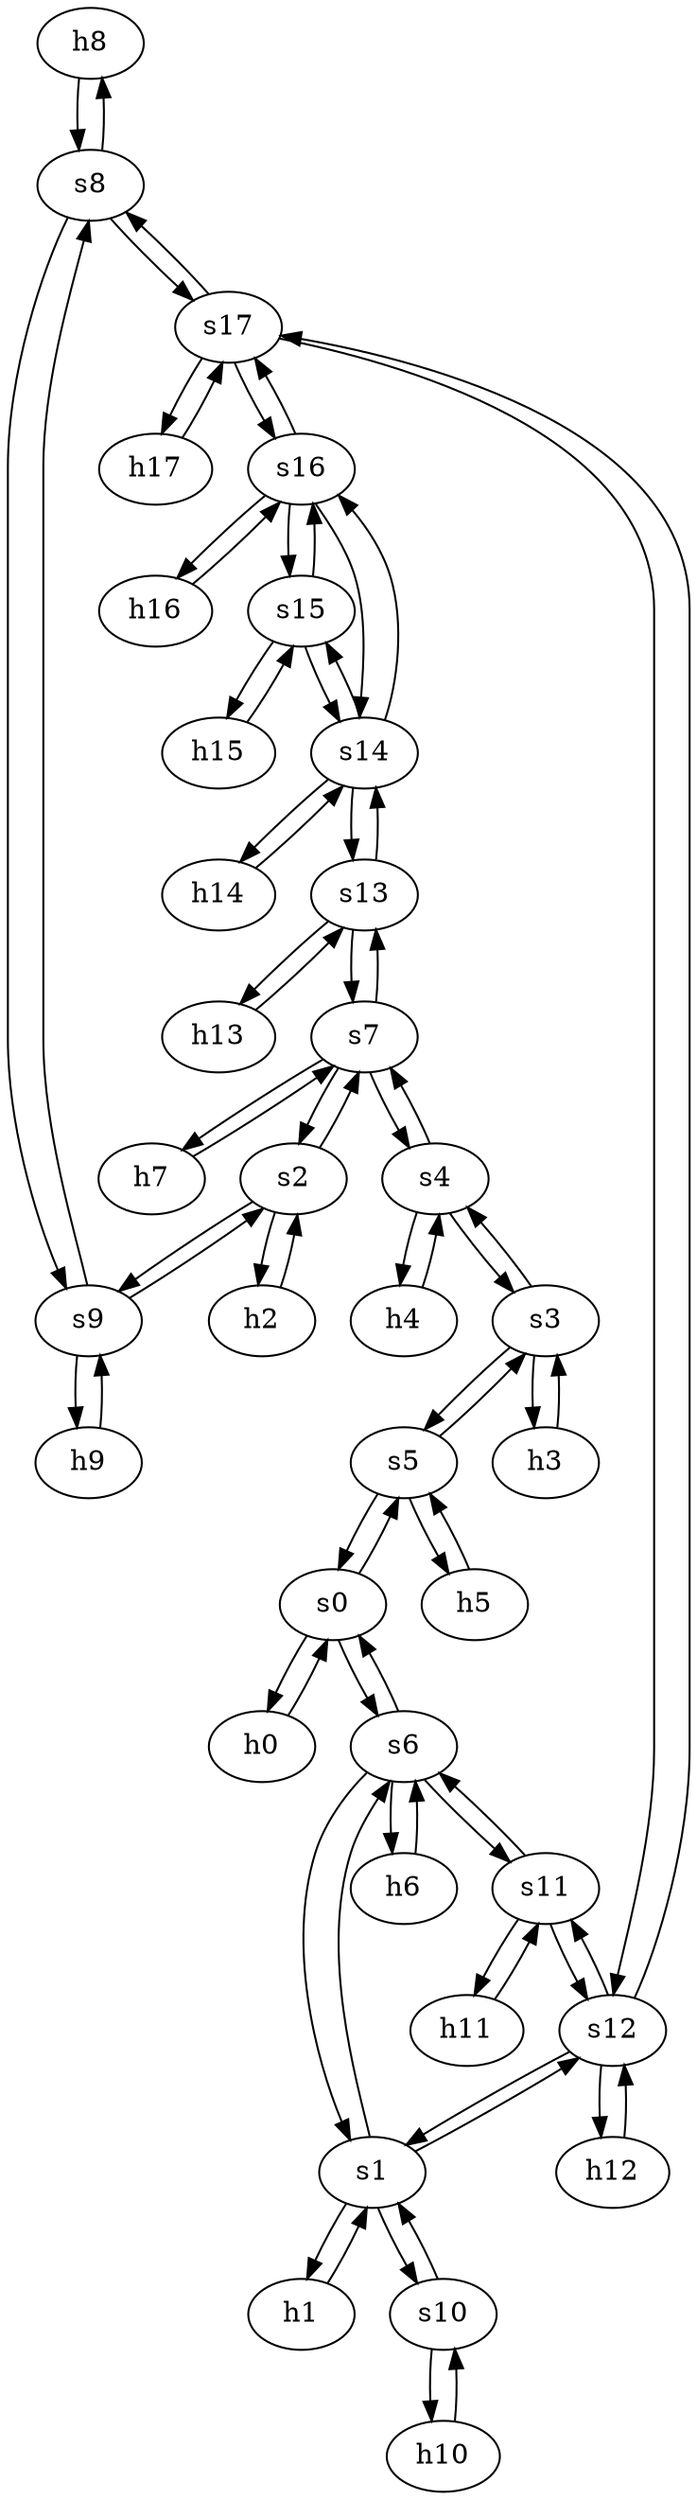 strict digraph "Hibernia Atlantic (N. Ireland)" {
	h8	 [ip="111.0.8.8",
		mac="00:00:00:00:8:8",
		type=host];
	s8	 [id=8,
		type=switch];
	h8 -> s8	 [capacity="1Gbps",
		cost=1,
		dst_port=1,
		src_port=1];
	h9	 [ip="111.0.9.9",
		mac="00:00:00:00:9:9",
		type=host];
	s9	 [id=9,
		type=switch];
	h9 -> s9	 [capacity="1Gbps",
		cost=1,
		dst_port=1,
		src_port=1];
	h2	 [ip="111.0.2.2",
		mac="00:00:00:00:2:2",
		type=host];
	s2	 [id=2,
		type=switch];
	h2 -> s2	 [capacity="1Gbps",
		cost=1,
		dst_port=1,
		src_port=1];
	h3	 [ip="111.0.3.3",
		mac="00:00:00:00:3:3",
		type=host];
	s3	 [id=3,
		type=switch];
	h3 -> s3	 [capacity="1Gbps",
		cost=1,
		dst_port=1,
		src_port=1];
	h0	 [ip="111.0.0.0",
		mac="00:00:00:00:0:0",
		type=host];
	s0	 [id=0,
		type=switch];
	h0 -> s0	 [capacity="1Gbps",
		cost=1,
		dst_port=1,
		src_port=1];
	h1	 [ip="111.0.1.1",
		mac="00:00:00:00:1:1",
		type=host];
	s1	 [id=1,
		type=switch];
	h1 -> s1	 [capacity="1Gbps",
		cost=1,
		dst_port=1,
		src_port=1];
	h6	 [ip="111.0.6.6",
		mac="00:00:00:00:6:6",
		type=host];
	s6	 [id=6,
		type=switch];
	h6 -> s6	 [capacity="1Gbps",
		cost=1,
		dst_port=1,
		src_port=1];
	h7	 [ip="111.0.7.7",
		mac="00:00:00:00:7:7",
		type=host];
	s7	 [id=7,
		type=switch];
	h7 -> s7	 [capacity="1Gbps",
		cost=1,
		dst_port=1,
		src_port=1];
	h4	 [ip="111.0.4.4",
		mac="00:00:00:00:4:4",
		type=host];
	s4	 [id=4,
		type=switch];
	h4 -> s4	 [capacity="1Gbps",
		cost=1,
		dst_port=1,
		src_port=1];
	h5	 [ip="111.0.5.5",
		mac="00:00:00:00:5:5",
		type=host];
	s5	 [id=5,
		type=switch];
	h5 -> s5	 [capacity="1Gbps",
		cost=1,
		dst_port=1,
		src_port=1];
	s9 -> s2	 [capacity="1Gbps",
		cost=1,
		dst_port=2,
		src_port=2];
	s9 -> s8	 [capacity="1Gbps",
		cost=1,
		dst_port=2,
		src_port=3];
	s9 -> h9	 [capacity="1Gbps",
		cost=1,
		dst_port=1,
		src_port=1];
	s8 -> h8	 [capacity="1Gbps",
		cost=1,
		dst_port=1,
		src_port=1];
	s8 -> s9	 [capacity="1Gbps",
		cost=1,
		dst_port=3,
		src_port=2];
	s17	 [id=17,
		type=switch];
	s8 -> s17	 [capacity="1Gbps",
		cost=1,
		dst_port=2,
		src_port=3];
	s3 -> s4	 [capacity="1Gbps",
		cost=1,
		dst_port=2,
		src_port=2];
	s3 -> h3	 [capacity="1Gbps",
		cost=1,
		dst_port=1,
		src_port=1];
	s3 -> s5	 [capacity="1Gbps",
		cost=1,
		dst_port=3,
		src_port=3];
	s2 -> s9	 [capacity="1Gbps",
		cost=1,
		dst_port=2,
		src_port=2];
	s2 -> s7	 [capacity="1Gbps",
		cost=1,
		dst_port=2,
		src_port=3];
	s2 -> h2	 [capacity="1Gbps",
		cost=1,
		dst_port=1,
		src_port=1];
	s1 -> s6	 [capacity="1Gbps",
		cost=1,
		dst_port=3,
		src_port=5];
	s12	 [id=12,
		type=switch];
	s1 -> s12	 [capacity="1Gbps",
		cost=1,
		dst_port=2,
		src_port=4];
	s10	 [id=10,
		type=switch];
	s1 -> s10	 [capacity="1Gbps",
		cost=1,
		dst_port=3,
		src_port=3];
	s1 -> h1	 [capacity="1Gbps",
		cost=1,
		dst_port=1,
		src_port=1];
	s0 -> s6	 [capacity="1Gbps",
		cost=1,
		dst_port=2,
		src_port=3];
	s0 -> h0	 [capacity="1Gbps",
		cost=1,
		dst_port=1,
		src_port=1];
	s0 -> s5	 [capacity="1Gbps",
		cost=1,
		dst_port=2,
		src_port=2];
	s7 -> s2	 [capacity="1Gbps",
		cost=1,
		dst_port=3,
		src_port=2];
	s7 -> s4	 [capacity="1Gbps",
		cost=1,
		dst_port=3,
		src_port=3];
	s7 -> h7	 [capacity="1Gbps",
		cost=1,
		dst_port=1,
		src_port=1];
	s13	 [id=13,
		type=switch];
	s7 -> s13	 [capacity="1Gbps",
		cost=1,
		dst_port=2,
		src_port=4];
	s6 -> s1	 [capacity="1Gbps",
		cost=1,
		dst_port=5,
		src_port=3];
	s6 -> h6	 [capacity="1Gbps",
		cost=1,
		dst_port=1,
		src_port=1];
	s6 -> s0	 [capacity="1Gbps",
		cost=1,
		dst_port=3,
		src_port=2];
	s11	 [id=11,
		type=switch];
	s6 -> s11	 [capacity="1Gbps",
		cost=1,
		dst_port=2,
		src_port=4];
	s5 -> h5	 [capacity="1Gbps",
		cost=1,
		dst_port=1,
		src_port=1];
	s5 -> s0	 [capacity="1Gbps",
		cost=1,
		dst_port=2,
		src_port=2];
	s5 -> s3	 [capacity="1Gbps",
		cost=1,
		dst_port=3,
		src_port=3];
	s4 -> s7	 [capacity="1Gbps",
		cost=1,
		dst_port=3,
		src_port=3];
	s4 -> h4	 [capacity="1Gbps",
		cost=1,
		dst_port=1,
		src_port=1];
	s4 -> s3	 [capacity="1Gbps",
		cost=1,
		dst_port=2,
		src_port=2];
	s14	 [id=14,
		type=switch];
	s13 -> s14	 [capacity="1Gbps",
		cost=1,
		dst_port=2,
		src_port=3];
	s13 -> s7	 [capacity="1Gbps",
		cost=1,
		dst_port=4,
		src_port=2];
	h13	 [ip="111.0.13.13",
		mac="00:00:00:00:13:13",
		type=host];
	s13 -> h13	 [capacity="1Gbps",
		cost=1,
		dst_port=1,
		src_port=1];
	s12 -> s1	 [capacity="1Gbps",
		cost=1,
		dst_port=4,
		src_port=2];
	s12 -> s17	 [capacity="1Gbps",
		cost=1,
		dst_port=3,
		src_port=4];
	s12 -> s11	 [capacity="1Gbps",
		cost=1,
		dst_port=3,
		src_port=3];
	h12	 [ip="111.0.12.12",
		mac="00:00:00:00:12:12",
		type=host];
	s12 -> h12	 [capacity="1Gbps",
		cost=1,
		dst_port=1,
		src_port=1];
	s11 -> s6	 [capacity="1Gbps",
		cost=1,
		dst_port=4,
		src_port=2];
	s11 -> s12	 [capacity="1Gbps",
		cost=1,
		dst_port=3,
		src_port=3];
	h11	 [ip="111.0.11.11",
		mac="00:00:00:00:11:11",
		type=host];
	s11 -> h11	 [capacity="1Gbps",
		cost=1,
		dst_port=1,
		src_port=1];
	h10	 [ip="111.0.10.10",
		mac="00:00:00:00:10:10",
		type=host];
	s10 -> h10	 [capacity="1Gbps",
		cost=1,
		dst_port=1,
		src_port=1];
	s10 -> s1	 [capacity="1Gbps",
		cost=1,
		dst_port=3,
		src_port=3];
	s17 -> s12	 [capacity="1Gbps",
		cost=1,
		dst_port=4,
		src_port=3];
	s17 -> s8	 [capacity="1Gbps",
		cost=1,
		dst_port=3,
		src_port=2];
	h17	 [ip="111.0.17.17",
		mac="00:00:00:00:17:17",
		type=host];
	s17 -> h17	 [capacity="1Gbps",
		cost=1,
		dst_port=1,
		src_port=1];
	s16	 [id=16,
		type=switch];
	s17 -> s16	 [capacity="1Gbps",
		cost=1,
		dst_port=4,
		src_port=4];
	s16 -> s14	 [capacity="1Gbps",
		cost=1,
		dst_port=3,
		src_port=2];
	h16	 [ip="111.0.16.16",
		mac="00:00:00:00:16:16",
		type=host];
	s16 -> h16	 [capacity="1Gbps",
		cost=1,
		dst_port=1,
		src_port=1];
	s15	 [id=15,
		type=switch];
	s16 -> s15	 [capacity="1Gbps",
		cost=1,
		dst_port=3,
		src_port=3];
	s16 -> s17	 [capacity="1Gbps",
		cost=1,
		dst_port=4,
		src_port=4];
	s15 -> s14	 [capacity="1Gbps",
		cost=1,
		dst_port=4,
		src_port=2];
	h15	 [ip="111.0.15.15",
		mac="00:00:00:00:15:15",
		type=host];
	s15 -> h15	 [capacity="1Gbps",
		cost=1,
		dst_port=1,
		src_port=1];
	s15 -> s16	 [capacity="1Gbps",
		cost=1,
		dst_port=3,
		src_port=3];
	s14 -> s16	 [capacity="1Gbps",
		cost=1,
		dst_port=2,
		src_port=3];
	s14 -> s13	 [capacity="1Gbps",
		cost=1,
		dst_port=3,
		src_port=2];
	s14 -> s15	 [capacity="1Gbps",
		cost=1,
		dst_port=2,
		src_port=4];
	h14	 [ip="111.0.14.14",
		mac="00:00:00:00:14:14",
		type=host];
	s14 -> h14	 [capacity="1Gbps",
		cost=1,
		dst_port=1,
		src_port=1];
	h10 -> s10	 [capacity="1Gbps",
		cost=1,
		dst_port=1,
		src_port=1];
	h11 -> s11	 [capacity="1Gbps",
		cost=1,
		dst_port=1,
		src_port=1];
	h12 -> s12	 [capacity="1Gbps",
		cost=1,
		dst_port=1,
		src_port=1];
	h13 -> s13	 [capacity="1Gbps",
		cost=1,
		dst_port=1,
		src_port=1];
	h14 -> s14	 [capacity="1Gbps",
		cost=1,
		dst_port=1,
		src_port=1];
	h15 -> s15	 [capacity="1Gbps",
		cost=1,
		dst_port=1,
		src_port=1];
	h16 -> s16	 [capacity="1Gbps",
		cost=1,
		dst_port=1,
		src_port=1];
	h17 -> s17	 [capacity="1Gbps",
		cost=1,
		dst_port=1,
		src_port=1];
}
